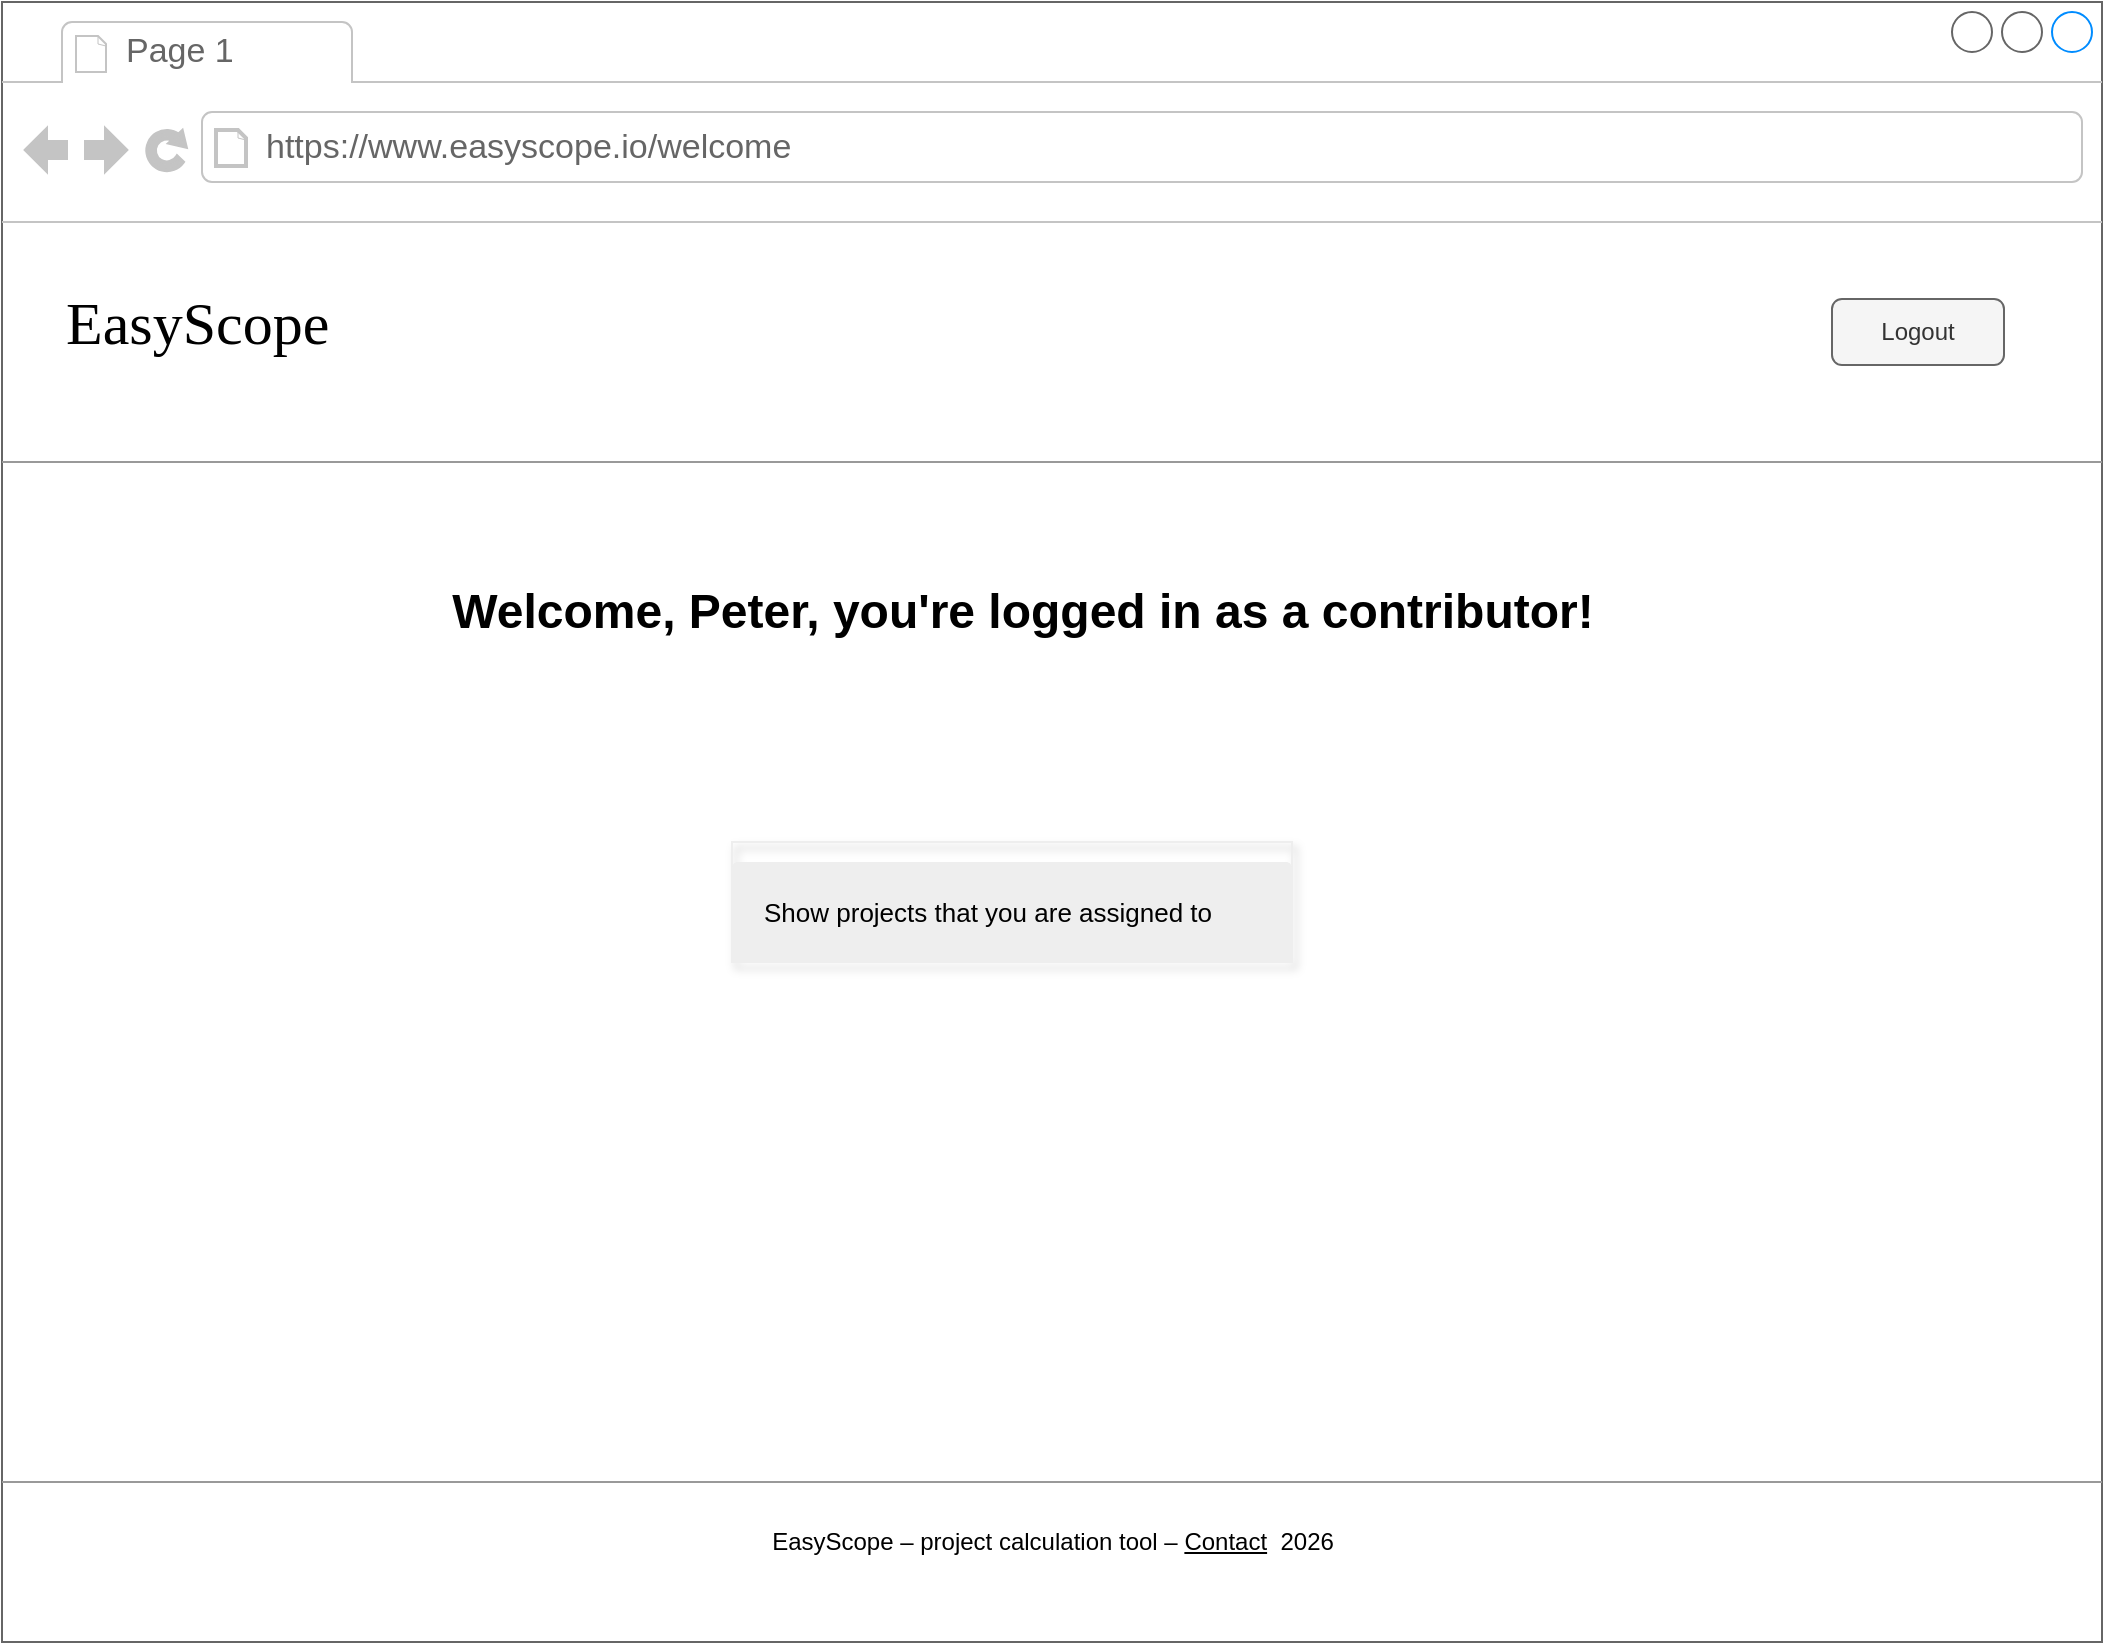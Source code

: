 <mxfile version="22.1.22" type="embed">
  <diagram name="Page-1" id="2cc2dc42-3aac-f2a9-1cec-7a8b7cbee084">
    <mxGraphModel dx="980" dy="598" grid="1" gridSize="10" guides="1" tooltips="1" connect="1" arrows="1" fold="1" page="1" pageScale="1" pageWidth="1100" pageHeight="850" background="none" math="0" shadow="0">
      <root>
        <mxCell id="0" />
        <mxCell id="1" parent="0" />
        <mxCell id="7026571954dc6520-1" value="" style="strokeWidth=1;shadow=0;dashed=0;align=center;html=1;shape=mxgraph.mockup.containers.browserWindow;rSize=0;strokeColor=#666666;mainText=,;recursiveResize=0;rounded=0;labelBackgroundColor=none;fontFamily=Verdana;fontSize=12" parent="1" vertex="1">
          <mxGeometry x="25" y="120" width="1050" height="820" as="geometry" />
        </mxCell>
        <mxCell id="7026571954dc6520-2" value="Page 1" style="strokeWidth=1;shadow=0;dashed=0;align=center;html=1;shape=mxgraph.mockup.containers.anchor;fontSize=17;fontColor=#666666;align=left;" parent="7026571954dc6520-1" vertex="1">
          <mxGeometry x="60" y="12" width="110" height="26" as="geometry" />
        </mxCell>
        <mxCell id="7026571954dc6520-3" value="https://www.easyscope.io/welcome" style="strokeWidth=1;shadow=0;dashed=0;align=center;html=1;shape=mxgraph.mockup.containers.anchor;rSize=0;fontSize=17;fontColor=#666666;align=left;" parent="7026571954dc6520-1" vertex="1">
          <mxGeometry x="130" y="60" width="250" height="26" as="geometry" />
        </mxCell>
        <mxCell id="7026571954dc6520-4" value="EasyScope" style="text;html=1;points=[];align=left;verticalAlign=top;spacingTop=-4;fontSize=30;fontFamily=Verdana" parent="7026571954dc6520-1" vertex="1">
          <mxGeometry x="30" y="140" width="340" height="50" as="geometry" />
        </mxCell>
        <mxCell id="7026571954dc6520-15" value="" style="verticalLabelPosition=bottom;shadow=0;dashed=0;align=center;html=1;verticalAlign=top;strokeWidth=1;shape=mxgraph.mockup.markup.line;strokeColor=#999999;rounded=0;labelBackgroundColor=none;fillColor=#ffffff;fontFamily=Verdana;fontSize=12;fontColor=#000000;" parent="7026571954dc6520-1" vertex="1">
          <mxGeometry y="220" width="1050" height="20" as="geometry" />
        </mxCell>
        <mxCell id="7026571954dc6520-21" value="" style="verticalLabelPosition=bottom;shadow=0;dashed=0;align=center;html=1;verticalAlign=top;strokeWidth=1;shape=mxgraph.mockup.markup.line;strokeColor=#999999;rounded=0;labelBackgroundColor=none;fillColor=#ffffff;fontFamily=Verdana;fontSize=12;fontColor=#000000;" parent="7026571954dc6520-1" vertex="1">
          <mxGeometry y="730" width="1050" height="20" as="geometry" />
        </mxCell>
        <UserObject label="EasyScope – project calculation tool – &lt;u&gt;Contact&lt;/u&gt; &amp;nbsp;%date{yyyy}%" placeholders="1" id="4pS1J_gDfBk0JrCyh1Ln-23">
          <mxCell style="text;html=1;strokeColor=none;fillColor=none;align=center;verticalAlign=middle;whiteSpace=wrap;overflow=hidden;" parent="7026571954dc6520-1" vertex="1">
            <mxGeometry x="253.75" y="760" width="542.5" height="20" as="geometry" />
          </mxCell>
        </UserObject>
        <mxCell id="4pS1J_gDfBk0JrCyh1Ln-25" value="Welcome, Peter, you&#39;re logged in as a contributor!" style="text;strokeColor=none;fillColor=none;html=1;fontSize=24;fontStyle=1;verticalAlign=middle;align=center;" parent="7026571954dc6520-1" vertex="1">
          <mxGeometry x="460" y="285" width="100" height="40" as="geometry" />
        </mxCell>
        <mxCell id="4pS1J_gDfBk0JrCyh1Ln-44" value="" style="swimlane;shape=rect;strokeColor=#EEEEEE;fillColor=none;fontColor=#000000;fontStyle=0;childLayout=stackLayout;horizontal=1;startSize=0;horizontalStack=0;resizeParent=1;resizeParentMax=0;resizeLast=0;collapsible=0;marginBottom=0;whiteSpace=wrap;html=1;shadow=1;" parent="7026571954dc6520-1" vertex="1">
          <mxGeometry x="365" y="420" width="280" height="60" as="geometry" />
        </mxCell>
        <mxCell id="4pS1J_gDfBk0JrCyh1Ln-45" value="" style="text;strokeColor=none;align=left;verticalAlign=middle;spacing=16;overflow=hidden;points=[[0,0.5],[1,0.5]];portConstraint=eastwest;rotatable=0;whiteSpace=wrap;html=1;shape=mxgraph.bootstrap.topButton;rSize=3;fillColor=none;fontSize=13;fontColor=inherit;" parent="4pS1J_gDfBk0JrCyh1Ln-44" vertex="1">
          <mxGeometry width="280" height="10" as="geometry" />
        </mxCell>
        <mxCell id="4pS1J_gDfBk0JrCyh1Ln-46" value="Show projects that you are assigned to" style="text;strokeColor=none;align=left;verticalAlign=middle;spacing=16;overflow=hidden;points=[[0,0.5],[1,0.5]];portConstraint=eastwest;rotatable=0;whiteSpace=wrap;html=1;shape=mxgraph.bootstrap.topButton;rSize=3;fillColor=#EEEEEE;fontSize=13;fontColor=inherit;" parent="4pS1J_gDfBk0JrCyh1Ln-44" vertex="1">
          <mxGeometry y="10" width="280" height="50" as="geometry" />
        </mxCell>
        <mxCell id="2" value="Logout" style="rounded=1;fillColor=#f5f5f5;strokeColor=#666666;html=1;whiteSpace=wrap;fontColor=#333333;align=center;verticalAlign=middle;fontStyle=0;fontSize=12;sketch=0;" vertex="1" parent="7026571954dc6520-1">
          <mxGeometry x="915" y="148.5" width="86" height="33" as="geometry" />
        </mxCell>
      </root>
    </mxGraphModel>
  </diagram>
</mxfile>
